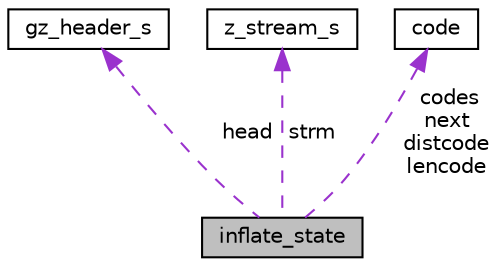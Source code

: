 digraph "inflate_state"
{
  edge [fontname="Helvetica",fontsize="10",labelfontname="Helvetica",labelfontsize="10"];
  node [fontname="Helvetica",fontsize="10",shape=record];
  Node1 [label="inflate_state",height=0.2,width=0.4,color="black", fillcolor="grey75", style="filled", fontcolor="black"];
  Node2 -> Node1 [dir="back",color="darkorchid3",fontsize="10",style="dashed",label=" head" ,fontname="Helvetica"];
  Node2 [label="gz_header_s",height=0.2,width=0.4,color="black", fillcolor="white", style="filled",URL="$structgz__header__s.html"];
  Node3 -> Node1 [dir="back",color="darkorchid3",fontsize="10",style="dashed",label=" strm" ,fontname="Helvetica"];
  Node3 [label="z_stream_s",height=0.2,width=0.4,color="black", fillcolor="white", style="filled",URL="$structz__stream__s.html"];
  Node4 -> Node1 [dir="back",color="darkorchid3",fontsize="10",style="dashed",label=" codes\nnext\ndistcode\nlencode" ,fontname="Helvetica"];
  Node4 [label="code",height=0.2,width=0.4,color="black", fillcolor="white", style="filled",URL="$structcode.html"];
}
